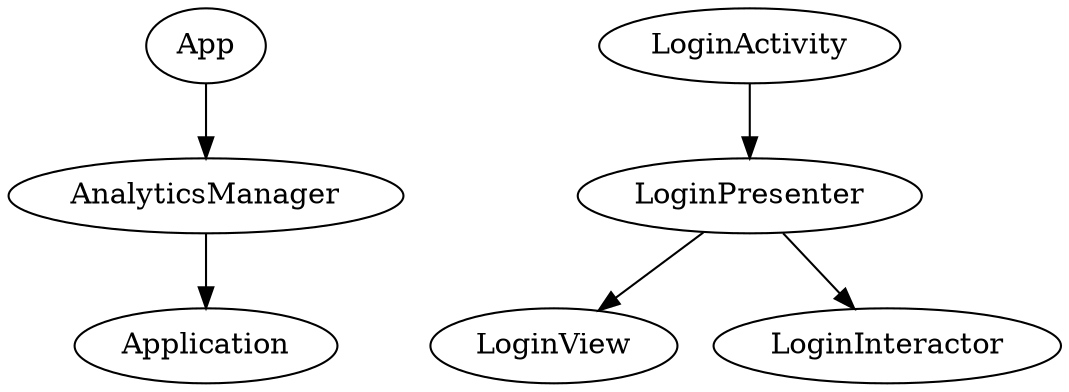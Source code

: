 digraph G1 {
  concentrate = true;
  AnalyticsManager -> Application;
  App -> AnalyticsManager;
  LoginActivity -> LoginPresenter;
  LoginPresenter -> LoginView;
  LoginPresenter -> LoginInteractor;
}
